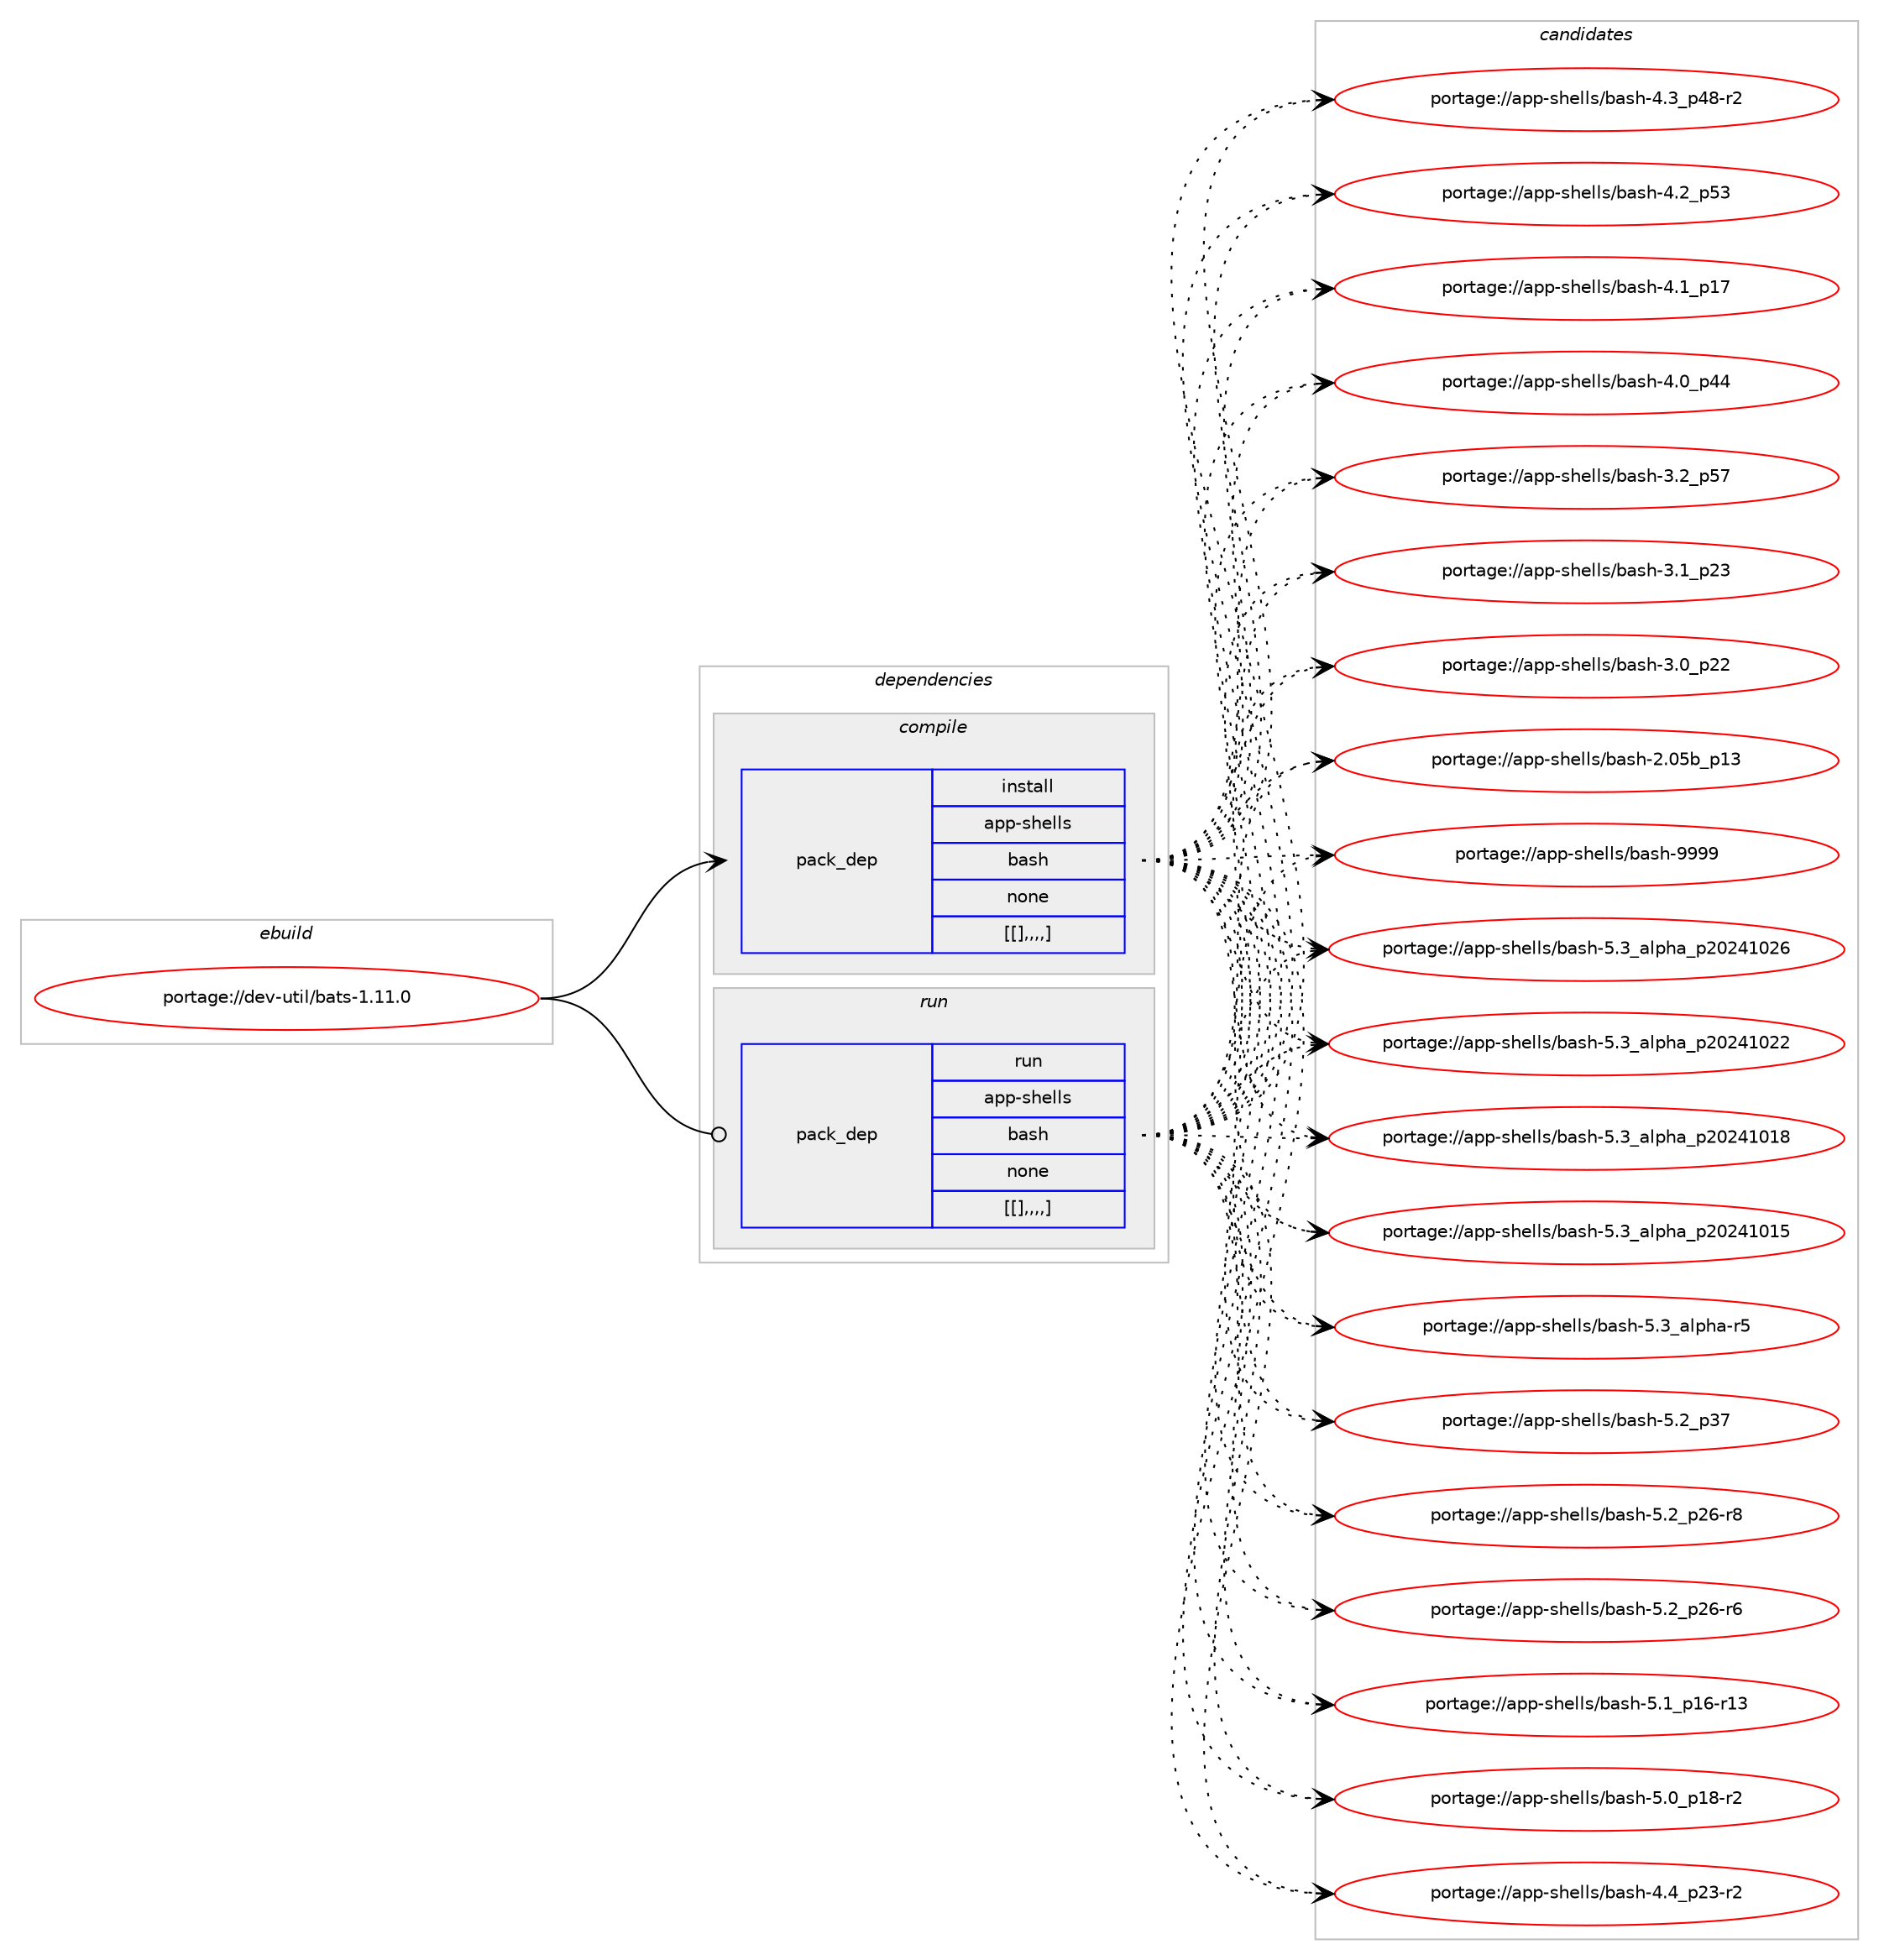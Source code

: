 digraph prolog {

# *************
# Graph options
# *************

newrank=true;
concentrate=true;
compound=true;
graph [rankdir=LR,fontname=Helvetica,fontsize=10,ranksep=1.5];#, ranksep=2.5, nodesep=0.2];
edge  [arrowhead=vee];
node  [fontname=Helvetica,fontsize=10];

# **********
# The ebuild
# **********

subgraph cluster_leftcol {
color=gray;
label=<<i>ebuild</i>>;
id [label="portage://dev-util/bats-1.11.0", color=red, width=4, href="../dev-util/bats-1.11.0.svg"];
}

# ****************
# The dependencies
# ****************

subgraph cluster_midcol {
color=gray;
label=<<i>dependencies</i>>;
subgraph cluster_compile {
fillcolor="#eeeeee";
style=filled;
label=<<i>compile</i>>;
subgraph pack157586 {
dependency223152 [label=<<TABLE BORDER="0" CELLBORDER="1" CELLSPACING="0" CELLPADDING="4" WIDTH="220"><TR><TD ROWSPAN="6" CELLPADDING="30">pack_dep</TD></TR><TR><TD WIDTH="110">install</TD></TR><TR><TD>app-shells</TD></TR><TR><TD>bash</TD></TR><TR><TD>none</TD></TR><TR><TD>[[],,,,]</TD></TR></TABLE>>, shape=none, color=blue];
}
id:e -> dependency223152:w [weight=20,style="solid",arrowhead="vee"];
}
subgraph cluster_compileandrun {
fillcolor="#eeeeee";
style=filled;
label=<<i>compile and run</i>>;
}
subgraph cluster_run {
fillcolor="#eeeeee";
style=filled;
label=<<i>run</i>>;
subgraph pack157590 {
dependency223162 [label=<<TABLE BORDER="0" CELLBORDER="1" CELLSPACING="0" CELLPADDING="4" WIDTH="220"><TR><TD ROWSPAN="6" CELLPADDING="30">pack_dep</TD></TR><TR><TD WIDTH="110">run</TD></TR><TR><TD>app-shells</TD></TR><TR><TD>bash</TD></TR><TR><TD>none</TD></TR><TR><TD>[[],,,,]</TD></TR></TABLE>>, shape=none, color=blue];
}
id:e -> dependency223162:w [weight=20,style="solid",arrowhead="odot"];
}
}

# **************
# The candidates
# **************

subgraph cluster_choices {
rank=same;
color=gray;
label=<<i>candidates</i>>;

subgraph choice157462 {
color=black;
nodesep=1;
choice97112112451151041011081081154798971151044557575757 [label="portage://app-shells/bash-9999", color=red, width=4,href="../app-shells/bash-9999.svg"];
choice971121124511510410110810811547989711510445534651959710811210497951125048505249485054 [label="portage://app-shells/bash-5.3_alpha_p20241026", color=red, width=4,href="../app-shells/bash-5.3_alpha_p20241026.svg"];
choice971121124511510410110810811547989711510445534651959710811210497951125048505249485050 [label="portage://app-shells/bash-5.3_alpha_p20241022", color=red, width=4,href="../app-shells/bash-5.3_alpha_p20241022.svg"];
choice971121124511510410110810811547989711510445534651959710811210497951125048505249484956 [label="portage://app-shells/bash-5.3_alpha_p20241018", color=red, width=4,href="../app-shells/bash-5.3_alpha_p20241018.svg"];
choice971121124511510410110810811547989711510445534651959710811210497951125048505249484953 [label="portage://app-shells/bash-5.3_alpha_p20241015", color=red, width=4,href="../app-shells/bash-5.3_alpha_p20241015.svg"];
choice9711211245115104101108108115479897115104455346519597108112104974511453 [label="portage://app-shells/bash-5.3_alpha-r5", color=red, width=4,href="../app-shells/bash-5.3_alpha-r5.svg"];
choice971121124511510410110810811547989711510445534650951125155 [label="portage://app-shells/bash-5.2_p37", color=red, width=4,href="../app-shells/bash-5.2_p37.svg"];
choice9711211245115104101108108115479897115104455346509511250544511456 [label="portage://app-shells/bash-5.2_p26-r8", color=red, width=4,href="../app-shells/bash-5.2_p26-r8.svg"];
choice9711211245115104101108108115479897115104455346509511250544511454 [label="portage://app-shells/bash-5.2_p26-r6", color=red, width=4,href="../app-shells/bash-5.2_p26-r6.svg"];
choice971121124511510410110810811547989711510445534649951124954451144951 [label="portage://app-shells/bash-5.1_p16-r13", color=red, width=4,href="../app-shells/bash-5.1_p16-r13.svg"];
choice9711211245115104101108108115479897115104455346489511249564511450 [label="portage://app-shells/bash-5.0_p18-r2", color=red, width=4,href="../app-shells/bash-5.0_p18-r2.svg"];
choice9711211245115104101108108115479897115104455246529511250514511450 [label="portage://app-shells/bash-4.4_p23-r2", color=red, width=4,href="../app-shells/bash-4.4_p23-r2.svg"];
choice9711211245115104101108108115479897115104455246519511252564511450 [label="portage://app-shells/bash-4.3_p48-r2", color=red, width=4,href="../app-shells/bash-4.3_p48-r2.svg"];
choice971121124511510410110810811547989711510445524650951125351 [label="portage://app-shells/bash-4.2_p53", color=red, width=4,href="../app-shells/bash-4.2_p53.svg"];
choice971121124511510410110810811547989711510445524649951124955 [label="portage://app-shells/bash-4.1_p17", color=red, width=4,href="../app-shells/bash-4.1_p17.svg"];
choice971121124511510410110810811547989711510445524648951125252 [label="portage://app-shells/bash-4.0_p44", color=red, width=4,href="../app-shells/bash-4.0_p44.svg"];
choice971121124511510410110810811547989711510445514650951125355 [label="portage://app-shells/bash-3.2_p57", color=red, width=4,href="../app-shells/bash-3.2_p57.svg"];
choice971121124511510410110810811547989711510445514649951125051 [label="portage://app-shells/bash-3.1_p23", color=red, width=4,href="../app-shells/bash-3.1_p23.svg"];
choice971121124511510410110810811547989711510445514648951125050 [label="portage://app-shells/bash-3.0_p22", color=red, width=4,href="../app-shells/bash-3.0_p22.svg"];
choice9711211245115104101108108115479897115104455046485398951124951 [label="portage://app-shells/bash-2.05b_p13", color=red, width=4,href="../app-shells/bash-2.05b_p13.svg"];
dependency223152:e -> choice97112112451151041011081081154798971151044557575757:w [style=dotted,weight="100"];
dependency223152:e -> choice971121124511510410110810811547989711510445534651959710811210497951125048505249485054:w [style=dotted,weight="100"];
dependency223152:e -> choice971121124511510410110810811547989711510445534651959710811210497951125048505249485050:w [style=dotted,weight="100"];
dependency223152:e -> choice971121124511510410110810811547989711510445534651959710811210497951125048505249484956:w [style=dotted,weight="100"];
dependency223152:e -> choice971121124511510410110810811547989711510445534651959710811210497951125048505249484953:w [style=dotted,weight="100"];
dependency223152:e -> choice9711211245115104101108108115479897115104455346519597108112104974511453:w [style=dotted,weight="100"];
dependency223152:e -> choice971121124511510410110810811547989711510445534650951125155:w [style=dotted,weight="100"];
dependency223152:e -> choice9711211245115104101108108115479897115104455346509511250544511456:w [style=dotted,weight="100"];
dependency223152:e -> choice9711211245115104101108108115479897115104455346509511250544511454:w [style=dotted,weight="100"];
dependency223152:e -> choice971121124511510410110810811547989711510445534649951124954451144951:w [style=dotted,weight="100"];
dependency223152:e -> choice9711211245115104101108108115479897115104455346489511249564511450:w [style=dotted,weight="100"];
dependency223152:e -> choice9711211245115104101108108115479897115104455246529511250514511450:w [style=dotted,weight="100"];
dependency223152:e -> choice9711211245115104101108108115479897115104455246519511252564511450:w [style=dotted,weight="100"];
dependency223152:e -> choice971121124511510410110810811547989711510445524650951125351:w [style=dotted,weight="100"];
dependency223152:e -> choice971121124511510410110810811547989711510445524649951124955:w [style=dotted,weight="100"];
dependency223152:e -> choice971121124511510410110810811547989711510445524648951125252:w [style=dotted,weight="100"];
dependency223152:e -> choice971121124511510410110810811547989711510445514650951125355:w [style=dotted,weight="100"];
dependency223152:e -> choice971121124511510410110810811547989711510445514649951125051:w [style=dotted,weight="100"];
dependency223152:e -> choice971121124511510410110810811547989711510445514648951125050:w [style=dotted,weight="100"];
dependency223152:e -> choice9711211245115104101108108115479897115104455046485398951124951:w [style=dotted,weight="100"];
}
subgraph choice157490 {
color=black;
nodesep=1;
choice97112112451151041011081081154798971151044557575757 [label="portage://app-shells/bash-9999", color=red, width=4,href="../app-shells/bash-9999.svg"];
choice971121124511510410110810811547989711510445534651959710811210497951125048505249485054 [label="portage://app-shells/bash-5.3_alpha_p20241026", color=red, width=4,href="../app-shells/bash-5.3_alpha_p20241026.svg"];
choice971121124511510410110810811547989711510445534651959710811210497951125048505249485050 [label="portage://app-shells/bash-5.3_alpha_p20241022", color=red, width=4,href="../app-shells/bash-5.3_alpha_p20241022.svg"];
choice971121124511510410110810811547989711510445534651959710811210497951125048505249484956 [label="portage://app-shells/bash-5.3_alpha_p20241018", color=red, width=4,href="../app-shells/bash-5.3_alpha_p20241018.svg"];
choice971121124511510410110810811547989711510445534651959710811210497951125048505249484953 [label="portage://app-shells/bash-5.3_alpha_p20241015", color=red, width=4,href="../app-shells/bash-5.3_alpha_p20241015.svg"];
choice9711211245115104101108108115479897115104455346519597108112104974511453 [label="portage://app-shells/bash-5.3_alpha-r5", color=red, width=4,href="../app-shells/bash-5.3_alpha-r5.svg"];
choice971121124511510410110810811547989711510445534650951125155 [label="portage://app-shells/bash-5.2_p37", color=red, width=4,href="../app-shells/bash-5.2_p37.svg"];
choice9711211245115104101108108115479897115104455346509511250544511456 [label="portage://app-shells/bash-5.2_p26-r8", color=red, width=4,href="../app-shells/bash-5.2_p26-r8.svg"];
choice9711211245115104101108108115479897115104455346509511250544511454 [label="portage://app-shells/bash-5.2_p26-r6", color=red, width=4,href="../app-shells/bash-5.2_p26-r6.svg"];
choice971121124511510410110810811547989711510445534649951124954451144951 [label="portage://app-shells/bash-5.1_p16-r13", color=red, width=4,href="../app-shells/bash-5.1_p16-r13.svg"];
choice9711211245115104101108108115479897115104455346489511249564511450 [label="portage://app-shells/bash-5.0_p18-r2", color=red, width=4,href="../app-shells/bash-5.0_p18-r2.svg"];
choice9711211245115104101108108115479897115104455246529511250514511450 [label="portage://app-shells/bash-4.4_p23-r2", color=red, width=4,href="../app-shells/bash-4.4_p23-r2.svg"];
choice9711211245115104101108108115479897115104455246519511252564511450 [label="portage://app-shells/bash-4.3_p48-r2", color=red, width=4,href="../app-shells/bash-4.3_p48-r2.svg"];
choice971121124511510410110810811547989711510445524650951125351 [label="portage://app-shells/bash-4.2_p53", color=red, width=4,href="../app-shells/bash-4.2_p53.svg"];
choice971121124511510410110810811547989711510445524649951124955 [label="portage://app-shells/bash-4.1_p17", color=red, width=4,href="../app-shells/bash-4.1_p17.svg"];
choice971121124511510410110810811547989711510445524648951125252 [label="portage://app-shells/bash-4.0_p44", color=red, width=4,href="../app-shells/bash-4.0_p44.svg"];
choice971121124511510410110810811547989711510445514650951125355 [label="portage://app-shells/bash-3.2_p57", color=red, width=4,href="../app-shells/bash-3.2_p57.svg"];
choice971121124511510410110810811547989711510445514649951125051 [label="portage://app-shells/bash-3.1_p23", color=red, width=4,href="../app-shells/bash-3.1_p23.svg"];
choice971121124511510410110810811547989711510445514648951125050 [label="portage://app-shells/bash-3.0_p22", color=red, width=4,href="../app-shells/bash-3.0_p22.svg"];
choice9711211245115104101108108115479897115104455046485398951124951 [label="portage://app-shells/bash-2.05b_p13", color=red, width=4,href="../app-shells/bash-2.05b_p13.svg"];
dependency223162:e -> choice97112112451151041011081081154798971151044557575757:w [style=dotted,weight="100"];
dependency223162:e -> choice971121124511510410110810811547989711510445534651959710811210497951125048505249485054:w [style=dotted,weight="100"];
dependency223162:e -> choice971121124511510410110810811547989711510445534651959710811210497951125048505249485050:w [style=dotted,weight="100"];
dependency223162:e -> choice971121124511510410110810811547989711510445534651959710811210497951125048505249484956:w [style=dotted,weight="100"];
dependency223162:e -> choice971121124511510410110810811547989711510445534651959710811210497951125048505249484953:w [style=dotted,weight="100"];
dependency223162:e -> choice9711211245115104101108108115479897115104455346519597108112104974511453:w [style=dotted,weight="100"];
dependency223162:e -> choice971121124511510410110810811547989711510445534650951125155:w [style=dotted,weight="100"];
dependency223162:e -> choice9711211245115104101108108115479897115104455346509511250544511456:w [style=dotted,weight="100"];
dependency223162:e -> choice9711211245115104101108108115479897115104455346509511250544511454:w [style=dotted,weight="100"];
dependency223162:e -> choice971121124511510410110810811547989711510445534649951124954451144951:w [style=dotted,weight="100"];
dependency223162:e -> choice9711211245115104101108108115479897115104455346489511249564511450:w [style=dotted,weight="100"];
dependency223162:e -> choice9711211245115104101108108115479897115104455246529511250514511450:w [style=dotted,weight="100"];
dependency223162:e -> choice9711211245115104101108108115479897115104455246519511252564511450:w [style=dotted,weight="100"];
dependency223162:e -> choice971121124511510410110810811547989711510445524650951125351:w [style=dotted,weight="100"];
dependency223162:e -> choice971121124511510410110810811547989711510445524649951124955:w [style=dotted,weight="100"];
dependency223162:e -> choice971121124511510410110810811547989711510445524648951125252:w [style=dotted,weight="100"];
dependency223162:e -> choice971121124511510410110810811547989711510445514650951125355:w [style=dotted,weight="100"];
dependency223162:e -> choice971121124511510410110810811547989711510445514649951125051:w [style=dotted,weight="100"];
dependency223162:e -> choice971121124511510410110810811547989711510445514648951125050:w [style=dotted,weight="100"];
dependency223162:e -> choice9711211245115104101108108115479897115104455046485398951124951:w [style=dotted,weight="100"];
}
}

}
